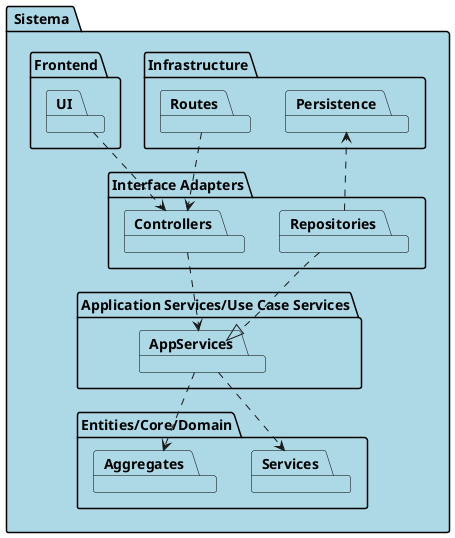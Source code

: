 @startuml 
top to bottom direction 
skinparam rectangle {
    BackgroundColor #ADD8E6
    BorderColor Black
}
skinparam package {
    BackgroundColor #ADD8E6
    BorderColor Black
}
skinparam defaultFontName Arial

package " Sistema " {

    package "Infrastructure" {
        package "Routes" as Routes
        package "Persistence" as Persistence
    }

    package "Interface Adapters" {
        package "Controllers" as Controllers
        package "Repositories" as Repositories
    }
    
    package "Application Services/Use Case Services"{
    package " " as AppServices 
    }
    
    package Entities/Core/Domain {
    package "Services" as Services 
    package "Aggregates" as Aggregates 
    }
    
    package "Frontend" {
        package "UI" as UI
    }

    Routes ..> Controllers 
    Repositories ..> Persistence 
    Controllers ..> AppServices
    Repositories ..|> AppServices
    
    AppServices ..> Services
    AppServices ..> Aggregates
    
    UI ..> Controllers
}

@enduml
